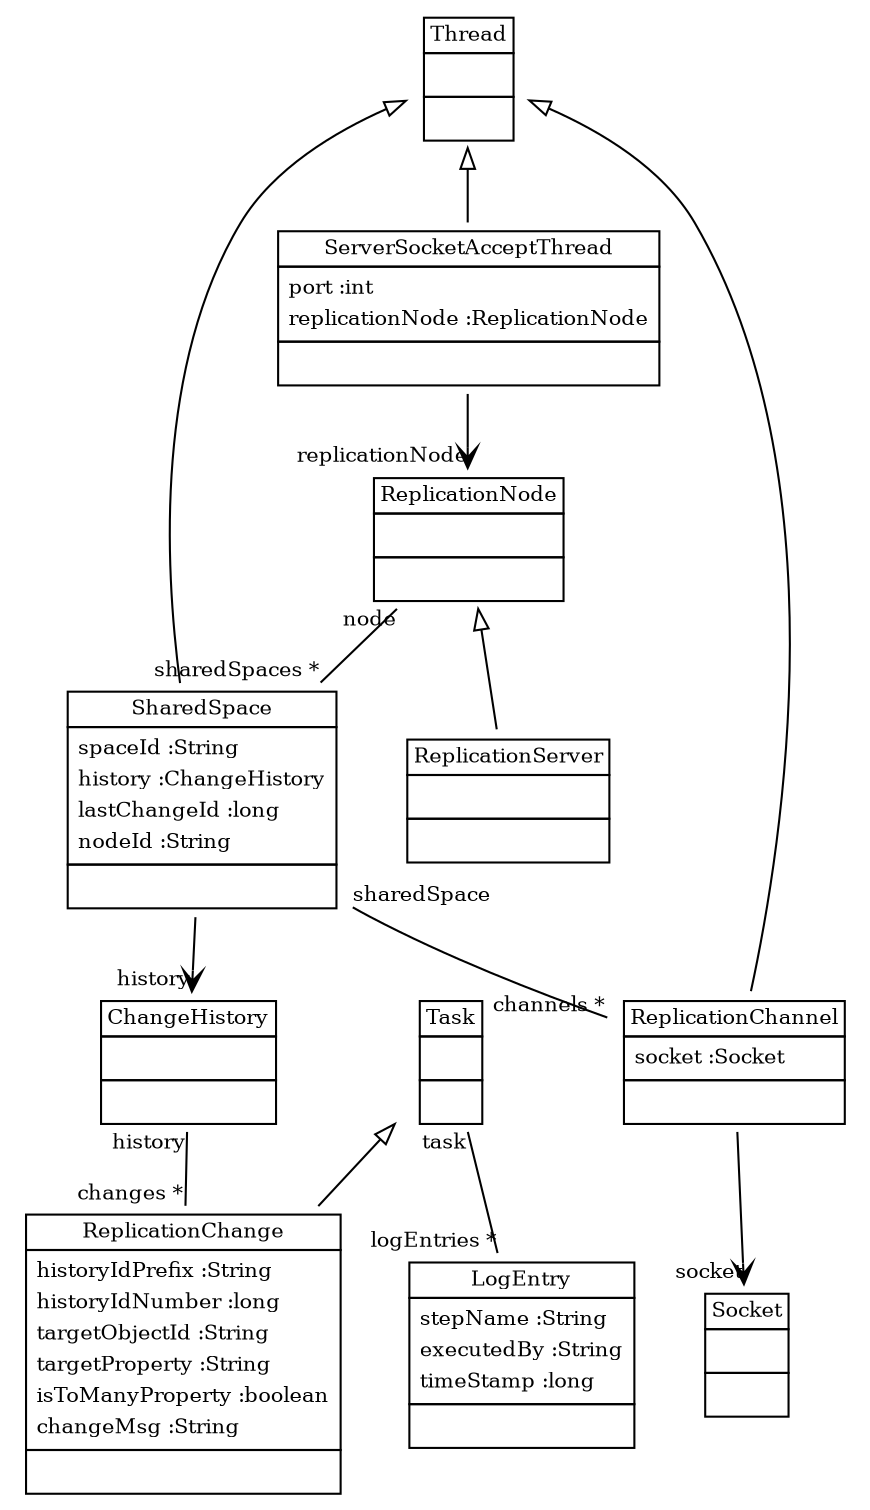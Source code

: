 
 digraph ClassDiagram {
    node [shape = none, fontsize = 10]; 
    edge [fontsize = 10];
    
    
    _Thread [label=<<table border='0' cellborder='1' cellspacing='0'> <tr> <td HREF="../src/java/lang/Thread.java">Thread</td> </tr> <tr><td><table border='0' cellborder='0' cellspacing='0'> <tr><td> </td></tr> </table></td></tr> <tr><td><table border='0' cellborder='0' cellspacing='0'> <tr><td> </td></tr> </table></td></tr> </table>>];
    _Socket [label=<<table border='0' cellborder='1' cellspacing='0'> <tr> <td HREF="../src/java/net/Socket.java">Socket</td> </tr> <tr><td><table border='0' cellborder='0' cellspacing='0'> <tr><td> </td></tr> </table></td></tr> <tr><td><table border='0' cellborder='0' cellspacing='0'> <tr><td> </td></tr> </table></td></tr> </table>>];
    _ReplicationNode [label=<<table border='0' cellborder='1' cellspacing='0'> <tr> <td HREF="../src/org/sdmlib/replication/ReplicationNode.java">ReplicationNode</td> </tr> <tr><td><table border='0' cellborder='0' cellspacing='0'> <tr><td> </td></tr> </table></td></tr> <tr><td><table border='0' cellborder='0' cellspacing='0'> <tr><td> </td></tr> </table></td></tr> </table>>];
    _SharedSpace [label=<<table border='0' cellborder='1' cellspacing='0'> <tr> <td HREF="../src/org/sdmlib/replication/SharedSpace.java">SharedSpace</td> </tr> <tr><td><table border='0' cellborder='0' cellspacing='0'> <tr><td align='left'>spaceId :String</td></tr> <tr><td align='left'>history :ChangeHistory</td></tr> <tr><td align='left'>lastChangeId :long</td></tr> <tr><td align='left'>nodeId :String</td></tr>  </table></td></tr> <tr><td><table border='0' cellborder='0' cellspacing='0'> <tr><td> </td></tr> </table></td></tr> </table>>];
    _ReplicationChannel [label=<<table border='0' cellborder='1' cellspacing='0'> <tr> <td HREF="../src/org/sdmlib/replication/ReplicationChannel.java">ReplicationChannel</td> </tr> <tr><td><table border='0' cellborder='0' cellspacing='0'> <tr><td align='left'>socket :Socket</td></tr>  </table></td></tr> <tr><td><table border='0' cellborder='0' cellspacing='0'> <tr><td> </td></tr> </table></td></tr> </table>>];
    _ReplicationServer [label=<<table border='0' cellborder='1' cellspacing='0'> <tr> <td HREF="../src/org/sdmlib/replication/ReplicationServer.java">ReplicationServer</td> </tr> <tr><td><table border='0' cellborder='0' cellspacing='0'> <tr><td> </td></tr> </table></td></tr> <tr><td><table border='0' cellborder='0' cellspacing='0'> <tr><td> </td></tr> </table></td></tr> </table>>];
    _ServerSocketAcceptThread [label=<<table border='0' cellborder='1' cellspacing='0'> <tr> <td HREF="../src/org/sdmlib/replication/ServerSocketAcceptThread.java">ServerSocketAcceptThread</td> </tr> <tr><td><table border='0' cellborder='0' cellspacing='0'> <tr><td align='left'>port :int</td></tr> <tr><td align='left'>replicationNode :ReplicationNode</td></tr>  </table></td></tr> <tr><td><table border='0' cellborder='0' cellspacing='0'> <tr><td> </td></tr> </table></td></tr> </table>>];
    _Task [label=<<table border='0' cellborder='1' cellspacing='0'> <tr> <td HREF="../src/org/sdmlib/replication/Task.java">Task</td> </tr> <tr><td><table border='0' cellborder='0' cellspacing='0'> <tr><td> </td></tr> </table></td></tr> <tr><td><table border='0' cellborder='0' cellspacing='0'> <tr><td> </td></tr> </table></td></tr> </table>>];
    _LogEntry [label=<<table border='0' cellborder='1' cellspacing='0'> <tr> <td HREF="../src/org/sdmlib/replication/LogEntry.java">LogEntry</td> </tr> <tr><td><table border='0' cellborder='0' cellspacing='0'> <tr><td align='left'>stepName :String</td></tr> <tr><td align='left'>executedBy :String</td></tr> <tr><td align='left'>timeStamp :long</td></tr>  </table></td></tr> <tr><td><table border='0' cellborder='0' cellspacing='0'> <tr><td> </td></tr> </table></td></tr> </table>>];
    _ChangeHistory [label=<<table border='0' cellborder='1' cellspacing='0'> <tr> <td HREF="../src/org/sdmlib/replication/ChangeHistory.java">ChangeHistory</td> </tr> <tr><td><table border='0' cellborder='0' cellspacing='0'> <tr><td> </td></tr> </table></td></tr> <tr><td><table border='0' cellborder='0' cellspacing='0'> <tr><td> </td></tr> </table></td></tr> </table>>];
    _ReplicationChange [label=<<table border='0' cellborder='1' cellspacing='0'> <tr> <td HREF="../src/org/sdmlib/replication/ReplicationChange.java">ReplicationChange</td> </tr> <tr><td><table border='0' cellborder='0' cellspacing='0'> <tr><td align='left'>historyIdPrefix :String</td></tr> <tr><td align='left'>historyIdNumber :long</td></tr> <tr><td align='left'>targetObjectId :String</td></tr> <tr><td align='left'>targetProperty :String</td></tr> <tr><td align='left'>isToManyProperty :boolean</td></tr> <tr><td align='left'>changeMsg :String</td></tr>  </table></td></tr> <tr><td><table border='0' cellborder='0' cellspacing='0'> <tr><td> </td></tr> </table></td></tr> </table>>];
    
    
    
    _Thread ->  _SharedSpace [dir = "back" arrowtail = "empty"];
    _Thread ->  _ReplicationChannel [dir = "back" arrowtail = "empty"];
    _ReplicationNode ->  _ReplicationServer [dir = "back" arrowtail = "empty"];
    _Thread ->  _ServerSocketAcceptThread [dir = "back" arrowtail = "empty"];
    _Task ->  _ReplicationChange [dir = "back" arrowtail = "empty"];
    _ReplicationNode -> _SharedSpace [headlabel = "sharedSpaces *" taillabel = "node" arrowhead = "none" ];
    _SharedSpace -> _ReplicationChannel [headlabel = "channels *" taillabel = "sharedSpace" arrowhead = "none" ];
    _Task -> _LogEntry [headlabel = "logEntries *" taillabel = "task" arrowhead = "none" ];
    _ChangeHistory -> _ReplicationChange [headlabel = "changes *" taillabel = "history" arrowhead = "none" ];
    _SharedSpace -> _ChangeHistory [headlabel = "history" taillabel = "" arrowhead = "vee" ];
    _ReplicationChannel -> _Socket [headlabel = "socket" taillabel = "" arrowhead = "vee" ];
    _ServerSocketAcceptThread -> _ReplicationNode [headlabel = "replicationNode" taillabel = "" arrowhead = "vee" ];
}
